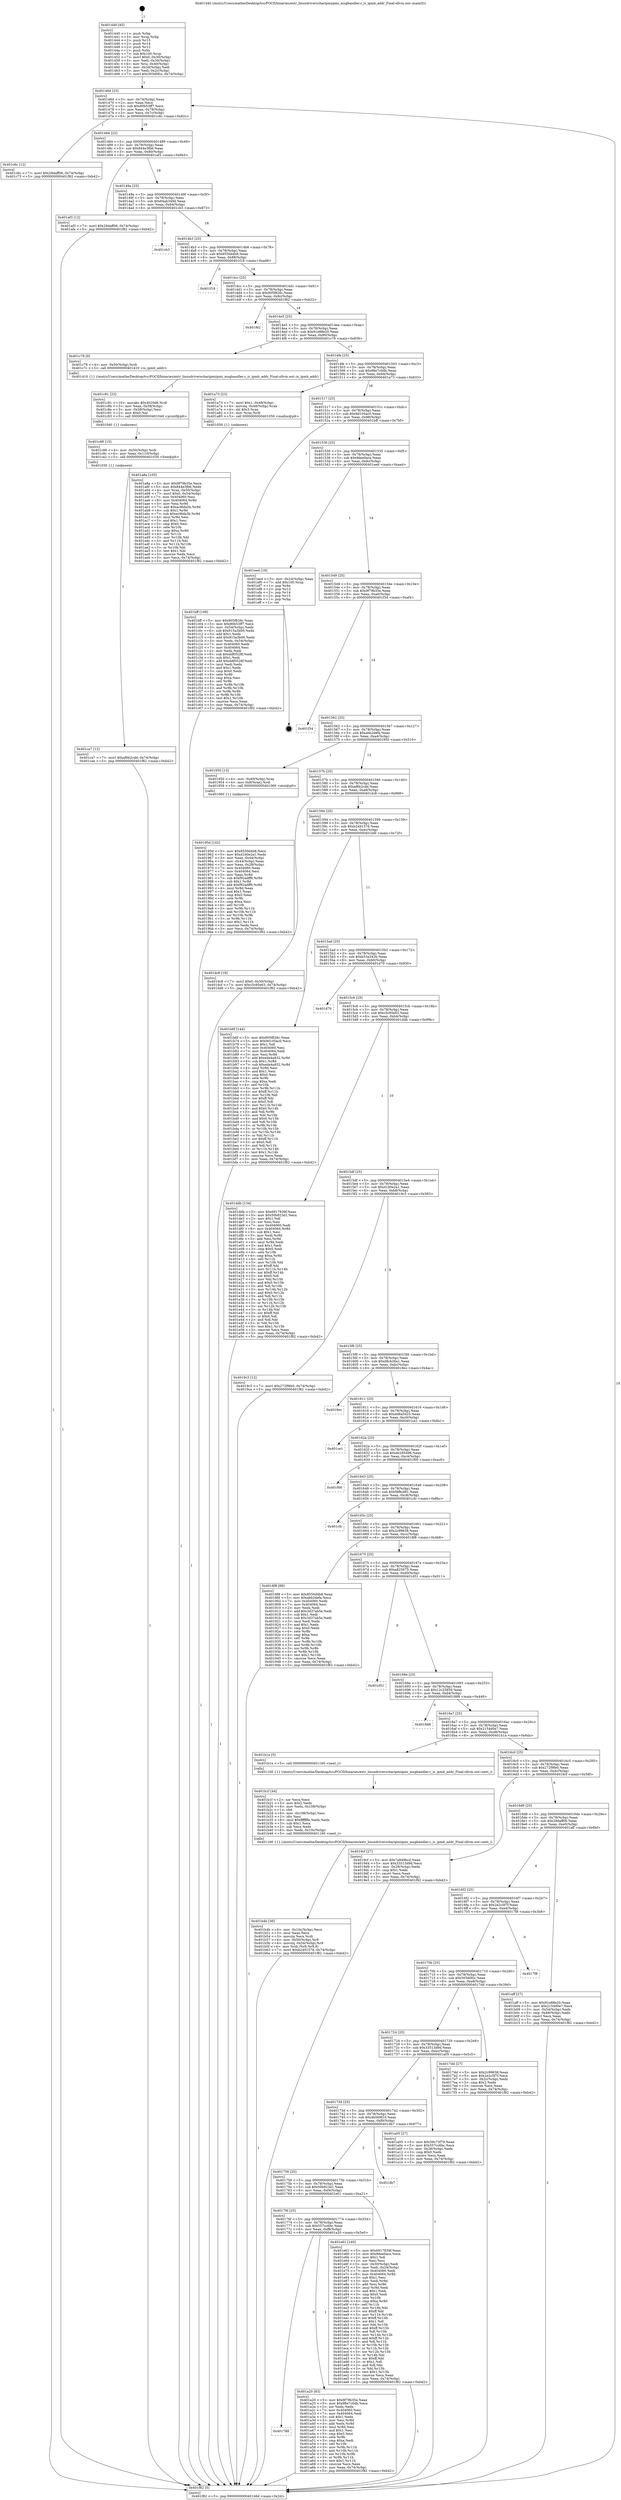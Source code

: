 digraph "0x401440" {
  label = "0x401440 (/mnt/c/Users/mathe/Desktop/tcc/POCII/binaries/extr_linuxdriverscharipmiipmi_msghandler.c_is_ipmb_addr_Final-ollvm.out::main(0))"
  labelloc = "t"
  node[shape=record]

  Entry [label="",width=0.3,height=0.3,shape=circle,fillcolor=black,style=filled]
  "0x40146d" [label="{
     0x40146d [23]\l
     | [instrs]\l
     &nbsp;&nbsp;0x40146d \<+3\>: mov -0x74(%rbp),%eax\l
     &nbsp;&nbsp;0x401470 \<+2\>: mov %eax,%ecx\l
     &nbsp;&nbsp;0x401472 \<+6\>: sub $0x80b53ff7,%ecx\l
     &nbsp;&nbsp;0x401478 \<+3\>: mov %eax,-0x78(%rbp)\l
     &nbsp;&nbsp;0x40147b \<+3\>: mov %ecx,-0x7c(%rbp)\l
     &nbsp;&nbsp;0x40147e \<+6\>: je 0000000000401c6c \<main+0x82c\>\l
  }"]
  "0x401c6c" [label="{
     0x401c6c [12]\l
     | [instrs]\l
     &nbsp;&nbsp;0x401c6c \<+7\>: movl $0x29daff06,-0x74(%rbp)\l
     &nbsp;&nbsp;0x401c73 \<+5\>: jmp 0000000000401f82 \<main+0xb42\>\l
  }"]
  "0x401484" [label="{
     0x401484 [22]\l
     | [instrs]\l
     &nbsp;&nbsp;0x401484 \<+5\>: jmp 0000000000401489 \<main+0x49\>\l
     &nbsp;&nbsp;0x401489 \<+3\>: mov -0x78(%rbp),%eax\l
     &nbsp;&nbsp;0x40148c \<+5\>: sub $0x844e3fb6,%eax\l
     &nbsp;&nbsp;0x401491 \<+3\>: mov %eax,-0x80(%rbp)\l
     &nbsp;&nbsp;0x401494 \<+6\>: je 0000000000401af3 \<main+0x6b3\>\l
  }"]
  Exit [label="",width=0.3,height=0.3,shape=circle,fillcolor=black,style=filled,peripheries=2]
  "0x401af3" [label="{
     0x401af3 [12]\l
     | [instrs]\l
     &nbsp;&nbsp;0x401af3 \<+7\>: movl $0x29daff06,-0x74(%rbp)\l
     &nbsp;&nbsp;0x401afa \<+5\>: jmp 0000000000401f82 \<main+0xb42\>\l
  }"]
  "0x40149a" [label="{
     0x40149a [25]\l
     | [instrs]\l
     &nbsp;&nbsp;0x40149a \<+5\>: jmp 000000000040149f \<main+0x5f\>\l
     &nbsp;&nbsp;0x40149f \<+3\>: mov -0x78(%rbp),%eax\l
     &nbsp;&nbsp;0x4014a2 \<+5\>: sub $0x84ab349d,%eax\l
     &nbsp;&nbsp;0x4014a7 \<+6\>: mov %eax,-0x84(%rbp)\l
     &nbsp;&nbsp;0x4014ad \<+6\>: je 0000000000401cb3 \<main+0x873\>\l
  }"]
  "0x401ca7" [label="{
     0x401ca7 [12]\l
     | [instrs]\l
     &nbsp;&nbsp;0x401ca7 \<+7\>: movl $0xaf6b2cdd,-0x74(%rbp)\l
     &nbsp;&nbsp;0x401cae \<+5\>: jmp 0000000000401f82 \<main+0xb42\>\l
  }"]
  "0x401cb3" [label="{
     0x401cb3\l
  }", style=dashed]
  "0x4014b3" [label="{
     0x4014b3 [25]\l
     | [instrs]\l
     &nbsp;&nbsp;0x4014b3 \<+5\>: jmp 00000000004014b8 \<main+0x78\>\l
     &nbsp;&nbsp;0x4014b8 \<+3\>: mov -0x78(%rbp),%eax\l
     &nbsp;&nbsp;0x4014bb \<+5\>: sub $0x8550d4b8,%eax\l
     &nbsp;&nbsp;0x4014c0 \<+6\>: mov %eax,-0x88(%rbp)\l
     &nbsp;&nbsp;0x4014c6 \<+6\>: je 0000000000401f18 \<main+0xad8\>\l
  }"]
  "0x401c98" [label="{
     0x401c98 [15]\l
     | [instrs]\l
     &nbsp;&nbsp;0x401c98 \<+4\>: mov -0x50(%rbp),%rdi\l
     &nbsp;&nbsp;0x401c9c \<+6\>: mov %eax,-0x110(%rbp)\l
     &nbsp;&nbsp;0x401ca2 \<+5\>: call 0000000000401030 \<free@plt\>\l
     | [calls]\l
     &nbsp;&nbsp;0x401030 \{1\} (unknown)\l
  }"]
  "0x401f18" [label="{
     0x401f18\l
  }", style=dashed]
  "0x4014cc" [label="{
     0x4014cc [25]\l
     | [instrs]\l
     &nbsp;&nbsp;0x4014cc \<+5\>: jmp 00000000004014d1 \<main+0x91\>\l
     &nbsp;&nbsp;0x4014d1 \<+3\>: mov -0x78(%rbp),%eax\l
     &nbsp;&nbsp;0x4014d4 \<+5\>: sub $0x905f826c,%eax\l
     &nbsp;&nbsp;0x4014d9 \<+6\>: mov %eax,-0x8c(%rbp)\l
     &nbsp;&nbsp;0x4014df \<+6\>: je 0000000000401f62 \<main+0xb22\>\l
  }"]
  "0x401c81" [label="{
     0x401c81 [23]\l
     | [instrs]\l
     &nbsp;&nbsp;0x401c81 \<+10\>: movabs $0x4020d6,%rdi\l
     &nbsp;&nbsp;0x401c8b \<+3\>: mov %eax,-0x58(%rbp)\l
     &nbsp;&nbsp;0x401c8e \<+3\>: mov -0x58(%rbp),%esi\l
     &nbsp;&nbsp;0x401c91 \<+2\>: mov $0x0,%al\l
     &nbsp;&nbsp;0x401c93 \<+5\>: call 0000000000401040 \<printf@plt\>\l
     | [calls]\l
     &nbsp;&nbsp;0x401040 \{1\} (unknown)\l
  }"]
  "0x401f62" [label="{
     0x401f62\l
  }", style=dashed]
  "0x4014e5" [label="{
     0x4014e5 [25]\l
     | [instrs]\l
     &nbsp;&nbsp;0x4014e5 \<+5\>: jmp 00000000004014ea \<main+0xaa\>\l
     &nbsp;&nbsp;0x4014ea \<+3\>: mov -0x78(%rbp),%eax\l
     &nbsp;&nbsp;0x4014ed \<+5\>: sub $0x91e88e20,%eax\l
     &nbsp;&nbsp;0x4014f2 \<+6\>: mov %eax,-0x90(%rbp)\l
     &nbsp;&nbsp;0x4014f8 \<+6\>: je 0000000000401c78 \<main+0x838\>\l
  }"]
  "0x401b4b" [label="{
     0x401b4b [36]\l
     | [instrs]\l
     &nbsp;&nbsp;0x401b4b \<+6\>: mov -0x10c(%rbp),%ecx\l
     &nbsp;&nbsp;0x401b51 \<+3\>: imul %eax,%ecx\l
     &nbsp;&nbsp;0x401b54 \<+3\>: movslq %ecx,%rdi\l
     &nbsp;&nbsp;0x401b57 \<+4\>: mov -0x50(%rbp),%r8\l
     &nbsp;&nbsp;0x401b5b \<+4\>: movslq -0x54(%rbp),%r9\l
     &nbsp;&nbsp;0x401b5f \<+4\>: mov %rdi,(%r8,%r9,8)\l
     &nbsp;&nbsp;0x401b63 \<+7\>: movl $0xb2491576,-0x74(%rbp)\l
     &nbsp;&nbsp;0x401b6a \<+5\>: jmp 0000000000401f82 \<main+0xb42\>\l
  }"]
  "0x401c78" [label="{
     0x401c78 [9]\l
     | [instrs]\l
     &nbsp;&nbsp;0x401c78 \<+4\>: mov -0x50(%rbp),%rdi\l
     &nbsp;&nbsp;0x401c7c \<+5\>: call 0000000000401410 \<is_ipmb_addr\>\l
     | [calls]\l
     &nbsp;&nbsp;0x401410 \{1\} (/mnt/c/Users/mathe/Desktop/tcc/POCII/binaries/extr_linuxdriverscharipmiipmi_msghandler.c_is_ipmb_addr_Final-ollvm.out::is_ipmb_addr)\l
  }"]
  "0x4014fe" [label="{
     0x4014fe [25]\l
     | [instrs]\l
     &nbsp;&nbsp;0x4014fe \<+5\>: jmp 0000000000401503 \<main+0xc3\>\l
     &nbsp;&nbsp;0x401503 \<+3\>: mov -0x78(%rbp),%eax\l
     &nbsp;&nbsp;0x401506 \<+5\>: sub $0x98e7c0db,%eax\l
     &nbsp;&nbsp;0x40150b \<+6\>: mov %eax,-0x94(%rbp)\l
     &nbsp;&nbsp;0x401511 \<+6\>: je 0000000000401a73 \<main+0x633\>\l
  }"]
  "0x401b1f" [label="{
     0x401b1f [44]\l
     | [instrs]\l
     &nbsp;&nbsp;0x401b1f \<+2\>: xor %ecx,%ecx\l
     &nbsp;&nbsp;0x401b21 \<+5\>: mov $0x2,%edx\l
     &nbsp;&nbsp;0x401b26 \<+6\>: mov %edx,-0x108(%rbp)\l
     &nbsp;&nbsp;0x401b2c \<+1\>: cltd\l
     &nbsp;&nbsp;0x401b2d \<+6\>: mov -0x108(%rbp),%esi\l
     &nbsp;&nbsp;0x401b33 \<+2\>: idiv %esi\l
     &nbsp;&nbsp;0x401b35 \<+6\>: imul $0xfffffffe,%edx,%edx\l
     &nbsp;&nbsp;0x401b3b \<+3\>: sub $0x1,%ecx\l
     &nbsp;&nbsp;0x401b3e \<+2\>: sub %ecx,%edx\l
     &nbsp;&nbsp;0x401b40 \<+6\>: mov %edx,-0x10c(%rbp)\l
     &nbsp;&nbsp;0x401b46 \<+5\>: call 0000000000401160 \<next_i\>\l
     | [calls]\l
     &nbsp;&nbsp;0x401160 \{1\} (/mnt/c/Users/mathe/Desktop/tcc/POCII/binaries/extr_linuxdriverscharipmiipmi_msghandler.c_is_ipmb_addr_Final-ollvm.out::next_i)\l
  }"]
  "0x401a73" [label="{
     0x401a73 [23]\l
     | [instrs]\l
     &nbsp;&nbsp;0x401a73 \<+7\>: movl $0x1,-0x48(%rbp)\l
     &nbsp;&nbsp;0x401a7a \<+4\>: movslq -0x48(%rbp),%rax\l
     &nbsp;&nbsp;0x401a7e \<+4\>: shl $0x3,%rax\l
     &nbsp;&nbsp;0x401a82 \<+3\>: mov %rax,%rdi\l
     &nbsp;&nbsp;0x401a85 \<+5\>: call 0000000000401050 \<malloc@plt\>\l
     | [calls]\l
     &nbsp;&nbsp;0x401050 \{1\} (unknown)\l
  }"]
  "0x401517" [label="{
     0x401517 [25]\l
     | [instrs]\l
     &nbsp;&nbsp;0x401517 \<+5\>: jmp 000000000040151c \<main+0xdc\>\l
     &nbsp;&nbsp;0x40151c \<+3\>: mov -0x78(%rbp),%eax\l
     &nbsp;&nbsp;0x40151f \<+5\>: sub $0x9d105ac0,%eax\l
     &nbsp;&nbsp;0x401524 \<+6\>: mov %eax,-0x98(%rbp)\l
     &nbsp;&nbsp;0x40152a \<+6\>: je 0000000000401bff \<main+0x7bf\>\l
  }"]
  "0x401a8a" [label="{
     0x401a8a [105]\l
     | [instrs]\l
     &nbsp;&nbsp;0x401a8a \<+5\>: mov $0x9f79b35e,%ecx\l
     &nbsp;&nbsp;0x401a8f \<+5\>: mov $0x844e3fb6,%edx\l
     &nbsp;&nbsp;0x401a94 \<+4\>: mov %rax,-0x50(%rbp)\l
     &nbsp;&nbsp;0x401a98 \<+7\>: movl $0x0,-0x54(%rbp)\l
     &nbsp;&nbsp;0x401a9f \<+7\>: mov 0x404060,%esi\l
     &nbsp;&nbsp;0x401aa6 \<+8\>: mov 0x404064,%r8d\l
     &nbsp;&nbsp;0x401aae \<+3\>: mov %esi,%r9d\l
     &nbsp;&nbsp;0x401ab1 \<+7\>: add $0xac9bfa3b,%r9d\l
     &nbsp;&nbsp;0x401ab8 \<+4\>: sub $0x1,%r9d\l
     &nbsp;&nbsp;0x401abc \<+7\>: sub $0xac9bfa3b,%r9d\l
     &nbsp;&nbsp;0x401ac3 \<+4\>: imul %r9d,%esi\l
     &nbsp;&nbsp;0x401ac7 \<+3\>: and $0x1,%esi\l
     &nbsp;&nbsp;0x401aca \<+3\>: cmp $0x0,%esi\l
     &nbsp;&nbsp;0x401acd \<+4\>: sete %r10b\l
     &nbsp;&nbsp;0x401ad1 \<+4\>: cmp $0xa,%r8d\l
     &nbsp;&nbsp;0x401ad5 \<+4\>: setl %r11b\l
     &nbsp;&nbsp;0x401ad9 \<+3\>: mov %r10b,%bl\l
     &nbsp;&nbsp;0x401adc \<+3\>: and %r11b,%bl\l
     &nbsp;&nbsp;0x401adf \<+3\>: xor %r11b,%r10b\l
     &nbsp;&nbsp;0x401ae2 \<+3\>: or %r10b,%bl\l
     &nbsp;&nbsp;0x401ae5 \<+3\>: test $0x1,%bl\l
     &nbsp;&nbsp;0x401ae8 \<+3\>: cmovne %edx,%ecx\l
     &nbsp;&nbsp;0x401aeb \<+3\>: mov %ecx,-0x74(%rbp)\l
     &nbsp;&nbsp;0x401aee \<+5\>: jmp 0000000000401f82 \<main+0xb42\>\l
  }"]
  "0x401bff" [label="{
     0x401bff [109]\l
     | [instrs]\l
     &nbsp;&nbsp;0x401bff \<+5\>: mov $0x905f826c,%eax\l
     &nbsp;&nbsp;0x401c04 \<+5\>: mov $0x80b53ff7,%ecx\l
     &nbsp;&nbsp;0x401c09 \<+3\>: mov -0x54(%rbp),%edx\l
     &nbsp;&nbsp;0x401c0c \<+6\>: sub $0x915a3b00,%edx\l
     &nbsp;&nbsp;0x401c12 \<+3\>: add $0x1,%edx\l
     &nbsp;&nbsp;0x401c15 \<+6\>: add $0x915a3b00,%edx\l
     &nbsp;&nbsp;0x401c1b \<+3\>: mov %edx,-0x54(%rbp)\l
     &nbsp;&nbsp;0x401c1e \<+7\>: mov 0x404060,%edx\l
     &nbsp;&nbsp;0x401c25 \<+7\>: mov 0x404064,%esi\l
     &nbsp;&nbsp;0x401c2c \<+2\>: mov %edx,%edi\l
     &nbsp;&nbsp;0x401c2e \<+6\>: sub $0xddf0528f,%edi\l
     &nbsp;&nbsp;0x401c34 \<+3\>: sub $0x1,%edi\l
     &nbsp;&nbsp;0x401c37 \<+6\>: add $0xddf0528f,%edi\l
     &nbsp;&nbsp;0x401c3d \<+3\>: imul %edi,%edx\l
     &nbsp;&nbsp;0x401c40 \<+3\>: and $0x1,%edx\l
     &nbsp;&nbsp;0x401c43 \<+3\>: cmp $0x0,%edx\l
     &nbsp;&nbsp;0x401c46 \<+4\>: sete %r8b\l
     &nbsp;&nbsp;0x401c4a \<+3\>: cmp $0xa,%esi\l
     &nbsp;&nbsp;0x401c4d \<+4\>: setl %r9b\l
     &nbsp;&nbsp;0x401c51 \<+3\>: mov %r8b,%r10b\l
     &nbsp;&nbsp;0x401c54 \<+3\>: and %r9b,%r10b\l
     &nbsp;&nbsp;0x401c57 \<+3\>: xor %r9b,%r8b\l
     &nbsp;&nbsp;0x401c5a \<+3\>: or %r8b,%r10b\l
     &nbsp;&nbsp;0x401c5d \<+4\>: test $0x1,%r10b\l
     &nbsp;&nbsp;0x401c61 \<+3\>: cmovne %ecx,%eax\l
     &nbsp;&nbsp;0x401c64 \<+3\>: mov %eax,-0x74(%rbp)\l
     &nbsp;&nbsp;0x401c67 \<+5\>: jmp 0000000000401f82 \<main+0xb42\>\l
  }"]
  "0x401530" [label="{
     0x401530 [25]\l
     | [instrs]\l
     &nbsp;&nbsp;0x401530 \<+5\>: jmp 0000000000401535 \<main+0xf5\>\l
     &nbsp;&nbsp;0x401535 \<+3\>: mov -0x78(%rbp),%eax\l
     &nbsp;&nbsp;0x401538 \<+5\>: sub $0x9dee0ace,%eax\l
     &nbsp;&nbsp;0x40153d \<+6\>: mov %eax,-0x9c(%rbp)\l
     &nbsp;&nbsp;0x401543 \<+6\>: je 0000000000401eed \<main+0xaad\>\l
  }"]
  "0x401788" [label="{
     0x401788\l
  }", style=dashed]
  "0x401eed" [label="{
     0x401eed [19]\l
     | [instrs]\l
     &nbsp;&nbsp;0x401eed \<+3\>: mov -0x24(%rbp),%eax\l
     &nbsp;&nbsp;0x401ef0 \<+7\>: add $0x100,%rsp\l
     &nbsp;&nbsp;0x401ef7 \<+1\>: pop %rbx\l
     &nbsp;&nbsp;0x401ef8 \<+2\>: pop %r12\l
     &nbsp;&nbsp;0x401efa \<+2\>: pop %r14\l
     &nbsp;&nbsp;0x401efc \<+2\>: pop %r15\l
     &nbsp;&nbsp;0x401efe \<+1\>: pop %rbp\l
     &nbsp;&nbsp;0x401eff \<+1\>: ret\l
  }"]
  "0x401549" [label="{
     0x401549 [25]\l
     | [instrs]\l
     &nbsp;&nbsp;0x401549 \<+5\>: jmp 000000000040154e \<main+0x10e\>\l
     &nbsp;&nbsp;0x40154e \<+3\>: mov -0x78(%rbp),%eax\l
     &nbsp;&nbsp;0x401551 \<+5\>: sub $0x9f79b35e,%eax\l
     &nbsp;&nbsp;0x401556 \<+6\>: mov %eax,-0xa0(%rbp)\l
     &nbsp;&nbsp;0x40155c \<+6\>: je 0000000000401f34 \<main+0xaf4\>\l
  }"]
  "0x401a20" [label="{
     0x401a20 [83]\l
     | [instrs]\l
     &nbsp;&nbsp;0x401a20 \<+5\>: mov $0x9f79b35e,%eax\l
     &nbsp;&nbsp;0x401a25 \<+5\>: mov $0x98e7c0db,%ecx\l
     &nbsp;&nbsp;0x401a2a \<+2\>: xor %edx,%edx\l
     &nbsp;&nbsp;0x401a2c \<+7\>: mov 0x404060,%esi\l
     &nbsp;&nbsp;0x401a33 \<+7\>: mov 0x404064,%edi\l
     &nbsp;&nbsp;0x401a3a \<+3\>: sub $0x1,%edx\l
     &nbsp;&nbsp;0x401a3d \<+3\>: mov %esi,%r8d\l
     &nbsp;&nbsp;0x401a40 \<+3\>: add %edx,%r8d\l
     &nbsp;&nbsp;0x401a43 \<+4\>: imul %r8d,%esi\l
     &nbsp;&nbsp;0x401a47 \<+3\>: and $0x1,%esi\l
     &nbsp;&nbsp;0x401a4a \<+3\>: cmp $0x0,%esi\l
     &nbsp;&nbsp;0x401a4d \<+4\>: sete %r9b\l
     &nbsp;&nbsp;0x401a51 \<+3\>: cmp $0xa,%edi\l
     &nbsp;&nbsp;0x401a54 \<+4\>: setl %r10b\l
     &nbsp;&nbsp;0x401a58 \<+3\>: mov %r9b,%r11b\l
     &nbsp;&nbsp;0x401a5b \<+3\>: and %r10b,%r11b\l
     &nbsp;&nbsp;0x401a5e \<+3\>: xor %r10b,%r9b\l
     &nbsp;&nbsp;0x401a61 \<+3\>: or %r9b,%r11b\l
     &nbsp;&nbsp;0x401a64 \<+4\>: test $0x1,%r11b\l
     &nbsp;&nbsp;0x401a68 \<+3\>: cmovne %ecx,%eax\l
     &nbsp;&nbsp;0x401a6b \<+3\>: mov %eax,-0x74(%rbp)\l
     &nbsp;&nbsp;0x401a6e \<+5\>: jmp 0000000000401f82 \<main+0xb42\>\l
  }"]
  "0x401f34" [label="{
     0x401f34\l
  }", style=dashed]
  "0x401562" [label="{
     0x401562 [25]\l
     | [instrs]\l
     &nbsp;&nbsp;0x401562 \<+5\>: jmp 0000000000401567 \<main+0x127\>\l
     &nbsp;&nbsp;0x401567 \<+3\>: mov -0x78(%rbp),%eax\l
     &nbsp;&nbsp;0x40156a \<+5\>: sub $0xabb2defa,%eax\l
     &nbsp;&nbsp;0x40156f \<+6\>: mov %eax,-0xa4(%rbp)\l
     &nbsp;&nbsp;0x401575 \<+6\>: je 0000000000401950 \<main+0x510\>\l
  }"]
  "0x40176f" [label="{
     0x40176f [25]\l
     | [instrs]\l
     &nbsp;&nbsp;0x40176f \<+5\>: jmp 0000000000401774 \<main+0x334\>\l
     &nbsp;&nbsp;0x401774 \<+3\>: mov -0x78(%rbp),%eax\l
     &nbsp;&nbsp;0x401777 \<+5\>: sub $0x557cc6bc,%eax\l
     &nbsp;&nbsp;0x40177c \<+6\>: mov %eax,-0xf8(%rbp)\l
     &nbsp;&nbsp;0x401782 \<+6\>: je 0000000000401a20 \<main+0x5e0\>\l
  }"]
  "0x401950" [label="{
     0x401950 [13]\l
     | [instrs]\l
     &nbsp;&nbsp;0x401950 \<+4\>: mov -0x40(%rbp),%rax\l
     &nbsp;&nbsp;0x401954 \<+4\>: mov 0x8(%rax),%rdi\l
     &nbsp;&nbsp;0x401958 \<+5\>: call 0000000000401060 \<atoi@plt\>\l
     | [calls]\l
     &nbsp;&nbsp;0x401060 \{1\} (unknown)\l
  }"]
  "0x40157b" [label="{
     0x40157b [25]\l
     | [instrs]\l
     &nbsp;&nbsp;0x40157b \<+5\>: jmp 0000000000401580 \<main+0x140\>\l
     &nbsp;&nbsp;0x401580 \<+3\>: mov -0x78(%rbp),%eax\l
     &nbsp;&nbsp;0x401583 \<+5\>: sub $0xaf6b2cdd,%eax\l
     &nbsp;&nbsp;0x401588 \<+6\>: mov %eax,-0xa8(%rbp)\l
     &nbsp;&nbsp;0x40158e \<+6\>: je 0000000000401dc8 \<main+0x988\>\l
  }"]
  "0x401e61" [label="{
     0x401e61 [140]\l
     | [instrs]\l
     &nbsp;&nbsp;0x401e61 \<+5\>: mov $0x6917839f,%eax\l
     &nbsp;&nbsp;0x401e66 \<+5\>: mov $0x9dee0ace,%ecx\l
     &nbsp;&nbsp;0x401e6b \<+2\>: mov $0x1,%dl\l
     &nbsp;&nbsp;0x401e6d \<+2\>: xor %esi,%esi\l
     &nbsp;&nbsp;0x401e6f \<+3\>: mov -0x30(%rbp),%edi\l
     &nbsp;&nbsp;0x401e72 \<+3\>: mov %edi,-0x24(%rbp)\l
     &nbsp;&nbsp;0x401e75 \<+7\>: mov 0x404060,%edi\l
     &nbsp;&nbsp;0x401e7c \<+8\>: mov 0x404064,%r8d\l
     &nbsp;&nbsp;0x401e84 \<+3\>: sub $0x1,%esi\l
     &nbsp;&nbsp;0x401e87 \<+3\>: mov %edi,%r9d\l
     &nbsp;&nbsp;0x401e8a \<+3\>: add %esi,%r9d\l
     &nbsp;&nbsp;0x401e8d \<+4\>: imul %r9d,%edi\l
     &nbsp;&nbsp;0x401e91 \<+3\>: and $0x1,%edi\l
     &nbsp;&nbsp;0x401e94 \<+3\>: cmp $0x0,%edi\l
     &nbsp;&nbsp;0x401e97 \<+4\>: sete %r10b\l
     &nbsp;&nbsp;0x401e9b \<+4\>: cmp $0xa,%r8d\l
     &nbsp;&nbsp;0x401e9f \<+4\>: setl %r11b\l
     &nbsp;&nbsp;0x401ea3 \<+3\>: mov %r10b,%bl\l
     &nbsp;&nbsp;0x401ea6 \<+3\>: xor $0xff,%bl\l
     &nbsp;&nbsp;0x401ea9 \<+3\>: mov %r11b,%r14b\l
     &nbsp;&nbsp;0x401eac \<+4\>: xor $0xff,%r14b\l
     &nbsp;&nbsp;0x401eb0 \<+3\>: xor $0x1,%dl\l
     &nbsp;&nbsp;0x401eb3 \<+3\>: mov %bl,%r15b\l
     &nbsp;&nbsp;0x401eb6 \<+4\>: and $0xff,%r15b\l
     &nbsp;&nbsp;0x401eba \<+3\>: and %dl,%r10b\l
     &nbsp;&nbsp;0x401ebd \<+3\>: mov %r14b,%r12b\l
     &nbsp;&nbsp;0x401ec0 \<+4\>: and $0xff,%r12b\l
     &nbsp;&nbsp;0x401ec4 \<+3\>: and %dl,%r11b\l
     &nbsp;&nbsp;0x401ec7 \<+3\>: or %r10b,%r15b\l
     &nbsp;&nbsp;0x401eca \<+3\>: or %r11b,%r12b\l
     &nbsp;&nbsp;0x401ecd \<+3\>: xor %r12b,%r15b\l
     &nbsp;&nbsp;0x401ed0 \<+3\>: or %r14b,%bl\l
     &nbsp;&nbsp;0x401ed3 \<+3\>: xor $0xff,%bl\l
     &nbsp;&nbsp;0x401ed6 \<+3\>: or $0x1,%dl\l
     &nbsp;&nbsp;0x401ed9 \<+2\>: and %dl,%bl\l
     &nbsp;&nbsp;0x401edb \<+3\>: or %bl,%r15b\l
     &nbsp;&nbsp;0x401ede \<+4\>: test $0x1,%r15b\l
     &nbsp;&nbsp;0x401ee2 \<+3\>: cmovne %ecx,%eax\l
     &nbsp;&nbsp;0x401ee5 \<+3\>: mov %eax,-0x74(%rbp)\l
     &nbsp;&nbsp;0x401ee8 \<+5\>: jmp 0000000000401f82 \<main+0xb42\>\l
  }"]
  "0x401dc8" [label="{
     0x401dc8 [19]\l
     | [instrs]\l
     &nbsp;&nbsp;0x401dc8 \<+7\>: movl $0x0,-0x30(%rbp)\l
     &nbsp;&nbsp;0x401dcf \<+7\>: movl $0xc5c95e63,-0x74(%rbp)\l
     &nbsp;&nbsp;0x401dd6 \<+5\>: jmp 0000000000401f82 \<main+0xb42\>\l
  }"]
  "0x401594" [label="{
     0x401594 [25]\l
     | [instrs]\l
     &nbsp;&nbsp;0x401594 \<+5\>: jmp 0000000000401599 \<main+0x159\>\l
     &nbsp;&nbsp;0x401599 \<+3\>: mov -0x78(%rbp),%eax\l
     &nbsp;&nbsp;0x40159c \<+5\>: sub $0xb2491576,%eax\l
     &nbsp;&nbsp;0x4015a1 \<+6\>: mov %eax,-0xac(%rbp)\l
     &nbsp;&nbsp;0x4015a7 \<+6\>: je 0000000000401b6f \<main+0x72f\>\l
  }"]
  "0x401756" [label="{
     0x401756 [25]\l
     | [instrs]\l
     &nbsp;&nbsp;0x401756 \<+5\>: jmp 000000000040175b \<main+0x31b\>\l
     &nbsp;&nbsp;0x40175b \<+3\>: mov -0x78(%rbp),%eax\l
     &nbsp;&nbsp;0x40175e \<+5\>: sub $0x50b923d1,%eax\l
     &nbsp;&nbsp;0x401763 \<+6\>: mov %eax,-0xf4(%rbp)\l
     &nbsp;&nbsp;0x401769 \<+6\>: je 0000000000401e61 \<main+0xa21\>\l
  }"]
  "0x401b6f" [label="{
     0x401b6f [144]\l
     | [instrs]\l
     &nbsp;&nbsp;0x401b6f \<+5\>: mov $0x905f826c,%eax\l
     &nbsp;&nbsp;0x401b74 \<+5\>: mov $0x9d105ac0,%ecx\l
     &nbsp;&nbsp;0x401b79 \<+2\>: mov $0x1,%dl\l
     &nbsp;&nbsp;0x401b7b \<+7\>: mov 0x404060,%esi\l
     &nbsp;&nbsp;0x401b82 \<+7\>: mov 0x404064,%edi\l
     &nbsp;&nbsp;0x401b89 \<+3\>: mov %esi,%r8d\l
     &nbsp;&nbsp;0x401b8c \<+7\>: add $0xede4a932,%r8d\l
     &nbsp;&nbsp;0x401b93 \<+4\>: sub $0x1,%r8d\l
     &nbsp;&nbsp;0x401b97 \<+7\>: sub $0xede4a932,%r8d\l
     &nbsp;&nbsp;0x401b9e \<+4\>: imul %r8d,%esi\l
     &nbsp;&nbsp;0x401ba2 \<+3\>: and $0x1,%esi\l
     &nbsp;&nbsp;0x401ba5 \<+3\>: cmp $0x0,%esi\l
     &nbsp;&nbsp;0x401ba8 \<+4\>: sete %r9b\l
     &nbsp;&nbsp;0x401bac \<+3\>: cmp $0xa,%edi\l
     &nbsp;&nbsp;0x401baf \<+4\>: setl %r10b\l
     &nbsp;&nbsp;0x401bb3 \<+3\>: mov %r9b,%r11b\l
     &nbsp;&nbsp;0x401bb6 \<+4\>: xor $0xff,%r11b\l
     &nbsp;&nbsp;0x401bba \<+3\>: mov %r10b,%bl\l
     &nbsp;&nbsp;0x401bbd \<+3\>: xor $0xff,%bl\l
     &nbsp;&nbsp;0x401bc0 \<+3\>: xor $0x0,%dl\l
     &nbsp;&nbsp;0x401bc3 \<+3\>: mov %r11b,%r14b\l
     &nbsp;&nbsp;0x401bc6 \<+4\>: and $0x0,%r14b\l
     &nbsp;&nbsp;0x401bca \<+3\>: and %dl,%r9b\l
     &nbsp;&nbsp;0x401bcd \<+3\>: mov %bl,%r15b\l
     &nbsp;&nbsp;0x401bd0 \<+4\>: and $0x0,%r15b\l
     &nbsp;&nbsp;0x401bd4 \<+3\>: and %dl,%r10b\l
     &nbsp;&nbsp;0x401bd7 \<+3\>: or %r9b,%r14b\l
     &nbsp;&nbsp;0x401bda \<+3\>: or %r10b,%r15b\l
     &nbsp;&nbsp;0x401bdd \<+3\>: xor %r15b,%r14b\l
     &nbsp;&nbsp;0x401be0 \<+3\>: or %bl,%r11b\l
     &nbsp;&nbsp;0x401be3 \<+4\>: xor $0xff,%r11b\l
     &nbsp;&nbsp;0x401be7 \<+3\>: or $0x0,%dl\l
     &nbsp;&nbsp;0x401bea \<+3\>: and %dl,%r11b\l
     &nbsp;&nbsp;0x401bed \<+3\>: or %r11b,%r14b\l
     &nbsp;&nbsp;0x401bf0 \<+4\>: test $0x1,%r14b\l
     &nbsp;&nbsp;0x401bf4 \<+3\>: cmovne %ecx,%eax\l
     &nbsp;&nbsp;0x401bf7 \<+3\>: mov %eax,-0x74(%rbp)\l
     &nbsp;&nbsp;0x401bfa \<+5\>: jmp 0000000000401f82 \<main+0xb42\>\l
  }"]
  "0x4015ad" [label="{
     0x4015ad [25]\l
     | [instrs]\l
     &nbsp;&nbsp;0x4015ad \<+5\>: jmp 00000000004015b2 \<main+0x172\>\l
     &nbsp;&nbsp;0x4015b2 \<+3\>: mov -0x78(%rbp),%eax\l
     &nbsp;&nbsp;0x4015b5 \<+5\>: sub $0xb53a343b,%eax\l
     &nbsp;&nbsp;0x4015ba \<+6\>: mov %eax,-0xb0(%rbp)\l
     &nbsp;&nbsp;0x4015c0 \<+6\>: je 0000000000401d70 \<main+0x930\>\l
  }"]
  "0x401db7" [label="{
     0x401db7\l
  }", style=dashed]
  "0x401d70" [label="{
     0x401d70\l
  }", style=dashed]
  "0x4015c6" [label="{
     0x4015c6 [25]\l
     | [instrs]\l
     &nbsp;&nbsp;0x4015c6 \<+5\>: jmp 00000000004015cb \<main+0x18b\>\l
     &nbsp;&nbsp;0x4015cb \<+3\>: mov -0x78(%rbp),%eax\l
     &nbsp;&nbsp;0x4015ce \<+5\>: sub $0xc5c95e63,%eax\l
     &nbsp;&nbsp;0x4015d3 \<+6\>: mov %eax,-0xb4(%rbp)\l
     &nbsp;&nbsp;0x4015d9 \<+6\>: je 0000000000401ddb \<main+0x99b\>\l
  }"]
  "0x40173d" [label="{
     0x40173d [25]\l
     | [instrs]\l
     &nbsp;&nbsp;0x40173d \<+5\>: jmp 0000000000401742 \<main+0x302\>\l
     &nbsp;&nbsp;0x401742 \<+3\>: mov -0x78(%rbp),%eax\l
     &nbsp;&nbsp;0x401745 \<+5\>: sub $0x4b569f10,%eax\l
     &nbsp;&nbsp;0x40174a \<+6\>: mov %eax,-0xf0(%rbp)\l
     &nbsp;&nbsp;0x401750 \<+6\>: je 0000000000401db7 \<main+0x977\>\l
  }"]
  "0x401ddb" [label="{
     0x401ddb [134]\l
     | [instrs]\l
     &nbsp;&nbsp;0x401ddb \<+5\>: mov $0x6917839f,%eax\l
     &nbsp;&nbsp;0x401de0 \<+5\>: mov $0x50b923d1,%ecx\l
     &nbsp;&nbsp;0x401de5 \<+2\>: mov $0x1,%dl\l
     &nbsp;&nbsp;0x401de7 \<+2\>: xor %esi,%esi\l
     &nbsp;&nbsp;0x401de9 \<+7\>: mov 0x404060,%edi\l
     &nbsp;&nbsp;0x401df0 \<+8\>: mov 0x404064,%r8d\l
     &nbsp;&nbsp;0x401df8 \<+3\>: sub $0x1,%esi\l
     &nbsp;&nbsp;0x401dfb \<+3\>: mov %edi,%r9d\l
     &nbsp;&nbsp;0x401dfe \<+3\>: add %esi,%r9d\l
     &nbsp;&nbsp;0x401e01 \<+4\>: imul %r9d,%edi\l
     &nbsp;&nbsp;0x401e05 \<+3\>: and $0x1,%edi\l
     &nbsp;&nbsp;0x401e08 \<+3\>: cmp $0x0,%edi\l
     &nbsp;&nbsp;0x401e0b \<+4\>: sete %r10b\l
     &nbsp;&nbsp;0x401e0f \<+4\>: cmp $0xa,%r8d\l
     &nbsp;&nbsp;0x401e13 \<+4\>: setl %r11b\l
     &nbsp;&nbsp;0x401e17 \<+3\>: mov %r10b,%bl\l
     &nbsp;&nbsp;0x401e1a \<+3\>: xor $0xff,%bl\l
     &nbsp;&nbsp;0x401e1d \<+3\>: mov %r11b,%r14b\l
     &nbsp;&nbsp;0x401e20 \<+4\>: xor $0xff,%r14b\l
     &nbsp;&nbsp;0x401e24 \<+3\>: xor $0x0,%dl\l
     &nbsp;&nbsp;0x401e27 \<+3\>: mov %bl,%r15b\l
     &nbsp;&nbsp;0x401e2a \<+4\>: and $0x0,%r15b\l
     &nbsp;&nbsp;0x401e2e \<+3\>: and %dl,%r10b\l
     &nbsp;&nbsp;0x401e31 \<+3\>: mov %r14b,%r12b\l
     &nbsp;&nbsp;0x401e34 \<+4\>: and $0x0,%r12b\l
     &nbsp;&nbsp;0x401e38 \<+3\>: and %dl,%r11b\l
     &nbsp;&nbsp;0x401e3b \<+3\>: or %r10b,%r15b\l
     &nbsp;&nbsp;0x401e3e \<+3\>: or %r11b,%r12b\l
     &nbsp;&nbsp;0x401e41 \<+3\>: xor %r12b,%r15b\l
     &nbsp;&nbsp;0x401e44 \<+3\>: or %r14b,%bl\l
     &nbsp;&nbsp;0x401e47 \<+3\>: xor $0xff,%bl\l
     &nbsp;&nbsp;0x401e4a \<+3\>: or $0x0,%dl\l
     &nbsp;&nbsp;0x401e4d \<+2\>: and %dl,%bl\l
     &nbsp;&nbsp;0x401e4f \<+3\>: or %bl,%r15b\l
     &nbsp;&nbsp;0x401e52 \<+4\>: test $0x1,%r15b\l
     &nbsp;&nbsp;0x401e56 \<+3\>: cmovne %ecx,%eax\l
     &nbsp;&nbsp;0x401e59 \<+3\>: mov %eax,-0x74(%rbp)\l
     &nbsp;&nbsp;0x401e5c \<+5\>: jmp 0000000000401f82 \<main+0xb42\>\l
  }"]
  "0x4015df" [label="{
     0x4015df [25]\l
     | [instrs]\l
     &nbsp;&nbsp;0x4015df \<+5\>: jmp 00000000004015e4 \<main+0x1a4\>\l
     &nbsp;&nbsp;0x4015e4 \<+3\>: mov -0x78(%rbp),%eax\l
     &nbsp;&nbsp;0x4015e7 \<+5\>: sub $0xd1b0e2a1,%eax\l
     &nbsp;&nbsp;0x4015ec \<+6\>: mov %eax,-0xb8(%rbp)\l
     &nbsp;&nbsp;0x4015f2 \<+6\>: je 00000000004019c3 \<main+0x583\>\l
  }"]
  "0x401a05" [label="{
     0x401a05 [27]\l
     | [instrs]\l
     &nbsp;&nbsp;0x401a05 \<+5\>: mov $0x59c73f79,%eax\l
     &nbsp;&nbsp;0x401a0a \<+5\>: mov $0x557cc6bc,%ecx\l
     &nbsp;&nbsp;0x401a0f \<+3\>: mov -0x28(%rbp),%edx\l
     &nbsp;&nbsp;0x401a12 \<+3\>: cmp $0x0,%edx\l
     &nbsp;&nbsp;0x401a15 \<+3\>: cmove %ecx,%eax\l
     &nbsp;&nbsp;0x401a18 \<+3\>: mov %eax,-0x74(%rbp)\l
     &nbsp;&nbsp;0x401a1b \<+5\>: jmp 0000000000401f82 \<main+0xb42\>\l
  }"]
  "0x4019c3" [label="{
     0x4019c3 [12]\l
     | [instrs]\l
     &nbsp;&nbsp;0x4019c3 \<+7\>: movl $0x272f9fe0,-0x74(%rbp)\l
     &nbsp;&nbsp;0x4019ca \<+5\>: jmp 0000000000401f82 \<main+0xb42\>\l
  }"]
  "0x4015f8" [label="{
     0x4015f8 [25]\l
     | [instrs]\l
     &nbsp;&nbsp;0x4015f8 \<+5\>: jmp 00000000004015fd \<main+0x1bd\>\l
     &nbsp;&nbsp;0x4015fd \<+3\>: mov -0x78(%rbp),%eax\l
     &nbsp;&nbsp;0x401600 \<+5\>: sub $0xd8cb26a1,%eax\l
     &nbsp;&nbsp;0x401605 \<+6\>: mov %eax,-0xbc(%rbp)\l
     &nbsp;&nbsp;0x40160b \<+6\>: je 00000000004018ec \<main+0x4ac\>\l
  }"]
  "0x40195d" [label="{
     0x40195d [102]\l
     | [instrs]\l
     &nbsp;&nbsp;0x40195d \<+5\>: mov $0x8550d4b8,%ecx\l
     &nbsp;&nbsp;0x401962 \<+5\>: mov $0xd1b0e2a1,%edx\l
     &nbsp;&nbsp;0x401967 \<+3\>: mov %eax,-0x44(%rbp)\l
     &nbsp;&nbsp;0x40196a \<+3\>: mov -0x44(%rbp),%eax\l
     &nbsp;&nbsp;0x40196d \<+3\>: mov %eax,-0x28(%rbp)\l
     &nbsp;&nbsp;0x401970 \<+7\>: mov 0x404060,%eax\l
     &nbsp;&nbsp;0x401977 \<+7\>: mov 0x404064,%esi\l
     &nbsp;&nbsp;0x40197e \<+3\>: mov %eax,%r8d\l
     &nbsp;&nbsp;0x401981 \<+7\>: sub $0xf92adff9,%r8d\l
     &nbsp;&nbsp;0x401988 \<+4\>: sub $0x1,%r8d\l
     &nbsp;&nbsp;0x40198c \<+7\>: add $0xf92adff9,%r8d\l
     &nbsp;&nbsp;0x401993 \<+4\>: imul %r8d,%eax\l
     &nbsp;&nbsp;0x401997 \<+3\>: and $0x1,%eax\l
     &nbsp;&nbsp;0x40199a \<+3\>: cmp $0x0,%eax\l
     &nbsp;&nbsp;0x40199d \<+4\>: sete %r9b\l
     &nbsp;&nbsp;0x4019a1 \<+3\>: cmp $0xa,%esi\l
     &nbsp;&nbsp;0x4019a4 \<+4\>: setl %r10b\l
     &nbsp;&nbsp;0x4019a8 \<+3\>: mov %r9b,%r11b\l
     &nbsp;&nbsp;0x4019ab \<+3\>: and %r10b,%r11b\l
     &nbsp;&nbsp;0x4019ae \<+3\>: xor %r10b,%r9b\l
     &nbsp;&nbsp;0x4019b1 \<+3\>: or %r9b,%r11b\l
     &nbsp;&nbsp;0x4019b4 \<+4\>: test $0x1,%r11b\l
     &nbsp;&nbsp;0x4019b8 \<+3\>: cmovne %edx,%ecx\l
     &nbsp;&nbsp;0x4019bb \<+3\>: mov %ecx,-0x74(%rbp)\l
     &nbsp;&nbsp;0x4019be \<+5\>: jmp 0000000000401f82 \<main+0xb42\>\l
  }"]
  "0x4018ec" [label="{
     0x4018ec\l
  }", style=dashed]
  "0x401611" [label="{
     0x401611 [25]\l
     | [instrs]\l
     &nbsp;&nbsp;0x401611 \<+5\>: jmp 0000000000401616 \<main+0x1d6\>\l
     &nbsp;&nbsp;0x401616 \<+3\>: mov -0x78(%rbp),%eax\l
     &nbsp;&nbsp;0x401619 \<+5\>: sub $0xdd6a5425,%eax\l
     &nbsp;&nbsp;0x40161e \<+6\>: mov %eax,-0xc0(%rbp)\l
     &nbsp;&nbsp;0x401624 \<+6\>: je 0000000000401ce1 \<main+0x8a1\>\l
  }"]
  "0x401440" [label="{
     0x401440 [45]\l
     | [instrs]\l
     &nbsp;&nbsp;0x401440 \<+1\>: push %rbp\l
     &nbsp;&nbsp;0x401441 \<+3\>: mov %rsp,%rbp\l
     &nbsp;&nbsp;0x401444 \<+2\>: push %r15\l
     &nbsp;&nbsp;0x401446 \<+2\>: push %r14\l
     &nbsp;&nbsp;0x401448 \<+2\>: push %r12\l
     &nbsp;&nbsp;0x40144a \<+1\>: push %rbx\l
     &nbsp;&nbsp;0x40144b \<+7\>: sub $0x100,%rsp\l
     &nbsp;&nbsp;0x401452 \<+7\>: movl $0x0,-0x30(%rbp)\l
     &nbsp;&nbsp;0x401459 \<+3\>: mov %edi,-0x34(%rbp)\l
     &nbsp;&nbsp;0x40145c \<+4\>: mov %rsi,-0x40(%rbp)\l
     &nbsp;&nbsp;0x401460 \<+3\>: mov -0x34(%rbp),%edi\l
     &nbsp;&nbsp;0x401463 \<+3\>: mov %edi,-0x2c(%rbp)\l
     &nbsp;&nbsp;0x401466 \<+7\>: movl $0x303d0fcc,-0x74(%rbp)\l
  }"]
  "0x401ce1" [label="{
     0x401ce1\l
  }", style=dashed]
  "0x40162a" [label="{
     0x40162a [25]\l
     | [instrs]\l
     &nbsp;&nbsp;0x40162a \<+5\>: jmp 000000000040162f \<main+0x1ef\>\l
     &nbsp;&nbsp;0x40162f \<+3\>: mov -0x78(%rbp),%eax\l
     &nbsp;&nbsp;0x401632 \<+5\>: sub $0xde295496,%eax\l
     &nbsp;&nbsp;0x401637 \<+6\>: mov %eax,-0xc4(%rbp)\l
     &nbsp;&nbsp;0x40163d \<+6\>: je 0000000000401f00 \<main+0xac0\>\l
  }"]
  "0x401f82" [label="{
     0x401f82 [5]\l
     | [instrs]\l
     &nbsp;&nbsp;0x401f82 \<+5\>: jmp 000000000040146d \<main+0x2d\>\l
  }"]
  "0x401f00" [label="{
     0x401f00\l
  }", style=dashed]
  "0x401643" [label="{
     0x401643 [25]\l
     | [instrs]\l
     &nbsp;&nbsp;0x401643 \<+5\>: jmp 0000000000401648 \<main+0x208\>\l
     &nbsp;&nbsp;0x401648 \<+3\>: mov -0x78(%rbp),%eax\l
     &nbsp;&nbsp;0x40164b \<+5\>: sub $0xf4f8cd81,%eax\l
     &nbsp;&nbsp;0x401650 \<+6\>: mov %eax,-0xc8(%rbp)\l
     &nbsp;&nbsp;0x401656 \<+6\>: je 0000000000401cfc \<main+0x8bc\>\l
  }"]
  "0x401724" [label="{
     0x401724 [25]\l
     | [instrs]\l
     &nbsp;&nbsp;0x401724 \<+5\>: jmp 0000000000401729 \<main+0x2e9\>\l
     &nbsp;&nbsp;0x401729 \<+3\>: mov -0x78(%rbp),%eax\l
     &nbsp;&nbsp;0x40172c \<+5\>: sub $0x33513d9d,%eax\l
     &nbsp;&nbsp;0x401731 \<+6\>: mov %eax,-0xec(%rbp)\l
     &nbsp;&nbsp;0x401737 \<+6\>: je 0000000000401a05 \<main+0x5c5\>\l
  }"]
  "0x401cfc" [label="{
     0x401cfc\l
  }", style=dashed]
  "0x40165c" [label="{
     0x40165c [25]\l
     | [instrs]\l
     &nbsp;&nbsp;0x40165c \<+5\>: jmp 0000000000401661 \<main+0x221\>\l
     &nbsp;&nbsp;0x401661 \<+3\>: mov -0x78(%rbp),%eax\l
     &nbsp;&nbsp;0x401664 \<+5\>: sub $0x2c99638,%eax\l
     &nbsp;&nbsp;0x401669 \<+6\>: mov %eax,-0xcc(%rbp)\l
     &nbsp;&nbsp;0x40166f \<+6\>: je 00000000004018f8 \<main+0x4b8\>\l
  }"]
  "0x4017dd" [label="{
     0x4017dd [27]\l
     | [instrs]\l
     &nbsp;&nbsp;0x4017dd \<+5\>: mov $0x2c99638,%eax\l
     &nbsp;&nbsp;0x4017e2 \<+5\>: mov $0x2e2c5f7f,%ecx\l
     &nbsp;&nbsp;0x4017e7 \<+3\>: mov -0x2c(%rbp),%edx\l
     &nbsp;&nbsp;0x4017ea \<+3\>: cmp $0x2,%edx\l
     &nbsp;&nbsp;0x4017ed \<+3\>: cmovne %ecx,%eax\l
     &nbsp;&nbsp;0x4017f0 \<+3\>: mov %eax,-0x74(%rbp)\l
     &nbsp;&nbsp;0x4017f3 \<+5\>: jmp 0000000000401f82 \<main+0xb42\>\l
  }"]
  "0x4018f8" [label="{
     0x4018f8 [88]\l
     | [instrs]\l
     &nbsp;&nbsp;0x4018f8 \<+5\>: mov $0x8550d4b8,%eax\l
     &nbsp;&nbsp;0x4018fd \<+5\>: mov $0xabb2defa,%ecx\l
     &nbsp;&nbsp;0x401902 \<+7\>: mov 0x404060,%edx\l
     &nbsp;&nbsp;0x401909 \<+7\>: mov 0x404064,%esi\l
     &nbsp;&nbsp;0x401910 \<+2\>: mov %edx,%edi\l
     &nbsp;&nbsp;0x401912 \<+6\>: add $0x3d37ab5e,%edi\l
     &nbsp;&nbsp;0x401918 \<+3\>: sub $0x1,%edi\l
     &nbsp;&nbsp;0x40191b \<+6\>: sub $0x3d37ab5e,%edi\l
     &nbsp;&nbsp;0x401921 \<+3\>: imul %edi,%edx\l
     &nbsp;&nbsp;0x401924 \<+3\>: and $0x1,%edx\l
     &nbsp;&nbsp;0x401927 \<+3\>: cmp $0x0,%edx\l
     &nbsp;&nbsp;0x40192a \<+4\>: sete %r8b\l
     &nbsp;&nbsp;0x40192e \<+3\>: cmp $0xa,%esi\l
     &nbsp;&nbsp;0x401931 \<+4\>: setl %r9b\l
     &nbsp;&nbsp;0x401935 \<+3\>: mov %r8b,%r10b\l
     &nbsp;&nbsp;0x401938 \<+3\>: and %r9b,%r10b\l
     &nbsp;&nbsp;0x40193b \<+3\>: xor %r9b,%r8b\l
     &nbsp;&nbsp;0x40193e \<+3\>: or %r8b,%r10b\l
     &nbsp;&nbsp;0x401941 \<+4\>: test $0x1,%r10b\l
     &nbsp;&nbsp;0x401945 \<+3\>: cmovne %ecx,%eax\l
     &nbsp;&nbsp;0x401948 \<+3\>: mov %eax,-0x74(%rbp)\l
     &nbsp;&nbsp;0x40194b \<+5\>: jmp 0000000000401f82 \<main+0xb42\>\l
  }"]
  "0x401675" [label="{
     0x401675 [25]\l
     | [instrs]\l
     &nbsp;&nbsp;0x401675 \<+5\>: jmp 000000000040167a \<main+0x23a\>\l
     &nbsp;&nbsp;0x40167a \<+3\>: mov -0x78(%rbp),%eax\l
     &nbsp;&nbsp;0x40167d \<+5\>: sub $0xa825675,%eax\l
     &nbsp;&nbsp;0x401682 \<+6\>: mov %eax,-0xd0(%rbp)\l
     &nbsp;&nbsp;0x401688 \<+6\>: je 0000000000401d51 \<main+0x911\>\l
  }"]
  "0x40170b" [label="{
     0x40170b [25]\l
     | [instrs]\l
     &nbsp;&nbsp;0x40170b \<+5\>: jmp 0000000000401710 \<main+0x2d0\>\l
     &nbsp;&nbsp;0x401710 \<+3\>: mov -0x78(%rbp),%eax\l
     &nbsp;&nbsp;0x401713 \<+5\>: sub $0x303d0fcc,%eax\l
     &nbsp;&nbsp;0x401718 \<+6\>: mov %eax,-0xe8(%rbp)\l
     &nbsp;&nbsp;0x40171e \<+6\>: je 00000000004017dd \<main+0x39d\>\l
  }"]
  "0x401d51" [label="{
     0x401d51\l
  }", style=dashed]
  "0x40168e" [label="{
     0x40168e [25]\l
     | [instrs]\l
     &nbsp;&nbsp;0x40168e \<+5\>: jmp 0000000000401693 \<main+0x253\>\l
     &nbsp;&nbsp;0x401693 \<+3\>: mov -0x78(%rbp),%eax\l
     &nbsp;&nbsp;0x401696 \<+5\>: sub $0x12c25859,%eax\l
     &nbsp;&nbsp;0x40169b \<+6\>: mov %eax,-0xd4(%rbp)\l
     &nbsp;&nbsp;0x4016a1 \<+6\>: je 0000000000401888 \<main+0x448\>\l
  }"]
  "0x4017f8" [label="{
     0x4017f8\l
  }", style=dashed]
  "0x401888" [label="{
     0x401888\l
  }", style=dashed]
  "0x4016a7" [label="{
     0x4016a7 [25]\l
     | [instrs]\l
     &nbsp;&nbsp;0x4016a7 \<+5\>: jmp 00000000004016ac \<main+0x26c\>\l
     &nbsp;&nbsp;0x4016ac \<+3\>: mov -0x78(%rbp),%eax\l
     &nbsp;&nbsp;0x4016af \<+5\>: sub $0x2154d0e7,%eax\l
     &nbsp;&nbsp;0x4016b4 \<+6\>: mov %eax,-0xd8(%rbp)\l
     &nbsp;&nbsp;0x4016ba \<+6\>: je 0000000000401b1a \<main+0x6da\>\l
  }"]
  "0x4016f2" [label="{
     0x4016f2 [25]\l
     | [instrs]\l
     &nbsp;&nbsp;0x4016f2 \<+5\>: jmp 00000000004016f7 \<main+0x2b7\>\l
     &nbsp;&nbsp;0x4016f7 \<+3\>: mov -0x78(%rbp),%eax\l
     &nbsp;&nbsp;0x4016fa \<+5\>: sub $0x2e2c5f7f,%eax\l
     &nbsp;&nbsp;0x4016ff \<+6\>: mov %eax,-0xe4(%rbp)\l
     &nbsp;&nbsp;0x401705 \<+6\>: je 00000000004017f8 \<main+0x3b8\>\l
  }"]
  "0x401b1a" [label="{
     0x401b1a [5]\l
     | [instrs]\l
     &nbsp;&nbsp;0x401b1a \<+5\>: call 0000000000401160 \<next_i\>\l
     | [calls]\l
     &nbsp;&nbsp;0x401160 \{1\} (/mnt/c/Users/mathe/Desktop/tcc/POCII/binaries/extr_linuxdriverscharipmiipmi_msghandler.c_is_ipmb_addr_Final-ollvm.out::next_i)\l
  }"]
  "0x4016c0" [label="{
     0x4016c0 [25]\l
     | [instrs]\l
     &nbsp;&nbsp;0x4016c0 \<+5\>: jmp 00000000004016c5 \<main+0x285\>\l
     &nbsp;&nbsp;0x4016c5 \<+3\>: mov -0x78(%rbp),%eax\l
     &nbsp;&nbsp;0x4016c8 \<+5\>: sub $0x272f9fe0,%eax\l
     &nbsp;&nbsp;0x4016cd \<+6\>: mov %eax,-0xdc(%rbp)\l
     &nbsp;&nbsp;0x4016d3 \<+6\>: je 00000000004019cf \<main+0x58f\>\l
  }"]
  "0x401aff" [label="{
     0x401aff [27]\l
     | [instrs]\l
     &nbsp;&nbsp;0x401aff \<+5\>: mov $0x91e88e20,%eax\l
     &nbsp;&nbsp;0x401b04 \<+5\>: mov $0x2154d0e7,%ecx\l
     &nbsp;&nbsp;0x401b09 \<+3\>: mov -0x54(%rbp),%edx\l
     &nbsp;&nbsp;0x401b0c \<+3\>: cmp -0x48(%rbp),%edx\l
     &nbsp;&nbsp;0x401b0f \<+3\>: cmovl %ecx,%eax\l
     &nbsp;&nbsp;0x401b12 \<+3\>: mov %eax,-0x74(%rbp)\l
     &nbsp;&nbsp;0x401b15 \<+5\>: jmp 0000000000401f82 \<main+0xb42\>\l
  }"]
  "0x4019cf" [label="{
     0x4019cf [27]\l
     | [instrs]\l
     &nbsp;&nbsp;0x4019cf \<+5\>: mov $0x7a849bcd,%eax\l
     &nbsp;&nbsp;0x4019d4 \<+5\>: mov $0x33513d9d,%ecx\l
     &nbsp;&nbsp;0x4019d9 \<+3\>: mov -0x28(%rbp),%edx\l
     &nbsp;&nbsp;0x4019dc \<+3\>: cmp $0x1,%edx\l
     &nbsp;&nbsp;0x4019df \<+3\>: cmovl %ecx,%eax\l
     &nbsp;&nbsp;0x4019e2 \<+3\>: mov %eax,-0x74(%rbp)\l
     &nbsp;&nbsp;0x4019e5 \<+5\>: jmp 0000000000401f82 \<main+0xb42\>\l
  }"]
  "0x4016d9" [label="{
     0x4016d9 [25]\l
     | [instrs]\l
     &nbsp;&nbsp;0x4016d9 \<+5\>: jmp 00000000004016de \<main+0x29e\>\l
     &nbsp;&nbsp;0x4016de \<+3\>: mov -0x78(%rbp),%eax\l
     &nbsp;&nbsp;0x4016e1 \<+5\>: sub $0x29daff06,%eax\l
     &nbsp;&nbsp;0x4016e6 \<+6\>: mov %eax,-0xe0(%rbp)\l
     &nbsp;&nbsp;0x4016ec \<+6\>: je 0000000000401aff \<main+0x6bf\>\l
  }"]
  Entry -> "0x401440" [label=" 1"]
  "0x40146d" -> "0x401c6c" [label=" 1"]
  "0x40146d" -> "0x401484" [label=" 19"]
  "0x401eed" -> Exit [label=" 1"]
  "0x401484" -> "0x401af3" [label=" 1"]
  "0x401484" -> "0x40149a" [label=" 18"]
  "0x401e61" -> "0x401f82" [label=" 1"]
  "0x40149a" -> "0x401cb3" [label=" 0"]
  "0x40149a" -> "0x4014b3" [label=" 18"]
  "0x401ddb" -> "0x401f82" [label=" 1"]
  "0x4014b3" -> "0x401f18" [label=" 0"]
  "0x4014b3" -> "0x4014cc" [label=" 18"]
  "0x401dc8" -> "0x401f82" [label=" 1"]
  "0x4014cc" -> "0x401f62" [label=" 0"]
  "0x4014cc" -> "0x4014e5" [label=" 18"]
  "0x401ca7" -> "0x401f82" [label=" 1"]
  "0x4014e5" -> "0x401c78" [label=" 1"]
  "0x4014e5" -> "0x4014fe" [label=" 17"]
  "0x401c98" -> "0x401ca7" [label=" 1"]
  "0x4014fe" -> "0x401a73" [label=" 1"]
  "0x4014fe" -> "0x401517" [label=" 16"]
  "0x401c81" -> "0x401c98" [label=" 1"]
  "0x401517" -> "0x401bff" [label=" 1"]
  "0x401517" -> "0x401530" [label=" 15"]
  "0x401c78" -> "0x401c81" [label=" 1"]
  "0x401530" -> "0x401eed" [label=" 1"]
  "0x401530" -> "0x401549" [label=" 14"]
  "0x401c6c" -> "0x401f82" [label=" 1"]
  "0x401549" -> "0x401f34" [label=" 0"]
  "0x401549" -> "0x401562" [label=" 14"]
  "0x401bff" -> "0x401f82" [label=" 1"]
  "0x401562" -> "0x401950" [label=" 1"]
  "0x401562" -> "0x40157b" [label=" 13"]
  "0x401b4b" -> "0x401f82" [label=" 1"]
  "0x40157b" -> "0x401dc8" [label=" 1"]
  "0x40157b" -> "0x401594" [label=" 12"]
  "0x401b1f" -> "0x401b4b" [label=" 1"]
  "0x401594" -> "0x401b6f" [label=" 1"]
  "0x401594" -> "0x4015ad" [label=" 11"]
  "0x401aff" -> "0x401f82" [label=" 2"]
  "0x4015ad" -> "0x401d70" [label=" 0"]
  "0x4015ad" -> "0x4015c6" [label=" 11"]
  "0x401af3" -> "0x401f82" [label=" 1"]
  "0x4015c6" -> "0x401ddb" [label=" 1"]
  "0x4015c6" -> "0x4015df" [label=" 10"]
  "0x401a73" -> "0x401a8a" [label=" 1"]
  "0x4015df" -> "0x4019c3" [label=" 1"]
  "0x4015df" -> "0x4015f8" [label=" 9"]
  "0x401a20" -> "0x401f82" [label=" 1"]
  "0x4015f8" -> "0x4018ec" [label=" 0"]
  "0x4015f8" -> "0x401611" [label=" 9"]
  "0x40176f" -> "0x401a20" [label=" 1"]
  "0x401611" -> "0x401ce1" [label=" 0"]
  "0x401611" -> "0x40162a" [label=" 9"]
  "0x401b6f" -> "0x401f82" [label=" 1"]
  "0x40162a" -> "0x401f00" [label=" 0"]
  "0x40162a" -> "0x401643" [label=" 9"]
  "0x401756" -> "0x40176f" [label=" 1"]
  "0x401643" -> "0x401cfc" [label=" 0"]
  "0x401643" -> "0x40165c" [label=" 9"]
  "0x401756" -> "0x401e61" [label=" 1"]
  "0x40165c" -> "0x4018f8" [label=" 1"]
  "0x40165c" -> "0x401675" [label=" 8"]
  "0x401b1a" -> "0x401b1f" [label=" 1"]
  "0x401675" -> "0x401d51" [label=" 0"]
  "0x401675" -> "0x40168e" [label=" 8"]
  "0x40173d" -> "0x401db7" [label=" 0"]
  "0x40168e" -> "0x401888" [label=" 0"]
  "0x40168e" -> "0x4016a7" [label=" 8"]
  "0x401a8a" -> "0x401f82" [label=" 1"]
  "0x4016a7" -> "0x401b1a" [label=" 1"]
  "0x4016a7" -> "0x4016c0" [label=" 7"]
  "0x401724" -> "0x40173d" [label=" 2"]
  "0x4016c0" -> "0x4019cf" [label=" 1"]
  "0x4016c0" -> "0x4016d9" [label=" 6"]
  "0x401724" -> "0x401a05" [label=" 1"]
  "0x4016d9" -> "0x401aff" [label=" 2"]
  "0x4016d9" -> "0x4016f2" [label=" 4"]
  "0x401a05" -> "0x401f82" [label=" 1"]
  "0x4016f2" -> "0x4017f8" [label=" 0"]
  "0x4016f2" -> "0x40170b" [label=" 4"]
  "0x40173d" -> "0x401756" [label=" 2"]
  "0x40170b" -> "0x4017dd" [label=" 1"]
  "0x40170b" -> "0x401724" [label=" 3"]
  "0x4017dd" -> "0x401f82" [label=" 1"]
  "0x401440" -> "0x40146d" [label=" 1"]
  "0x401f82" -> "0x40146d" [label=" 19"]
  "0x4018f8" -> "0x401f82" [label=" 1"]
  "0x401950" -> "0x40195d" [label=" 1"]
  "0x40195d" -> "0x401f82" [label=" 1"]
  "0x4019c3" -> "0x401f82" [label=" 1"]
  "0x4019cf" -> "0x401f82" [label=" 1"]
  "0x40176f" -> "0x401788" [label=" 0"]
}
